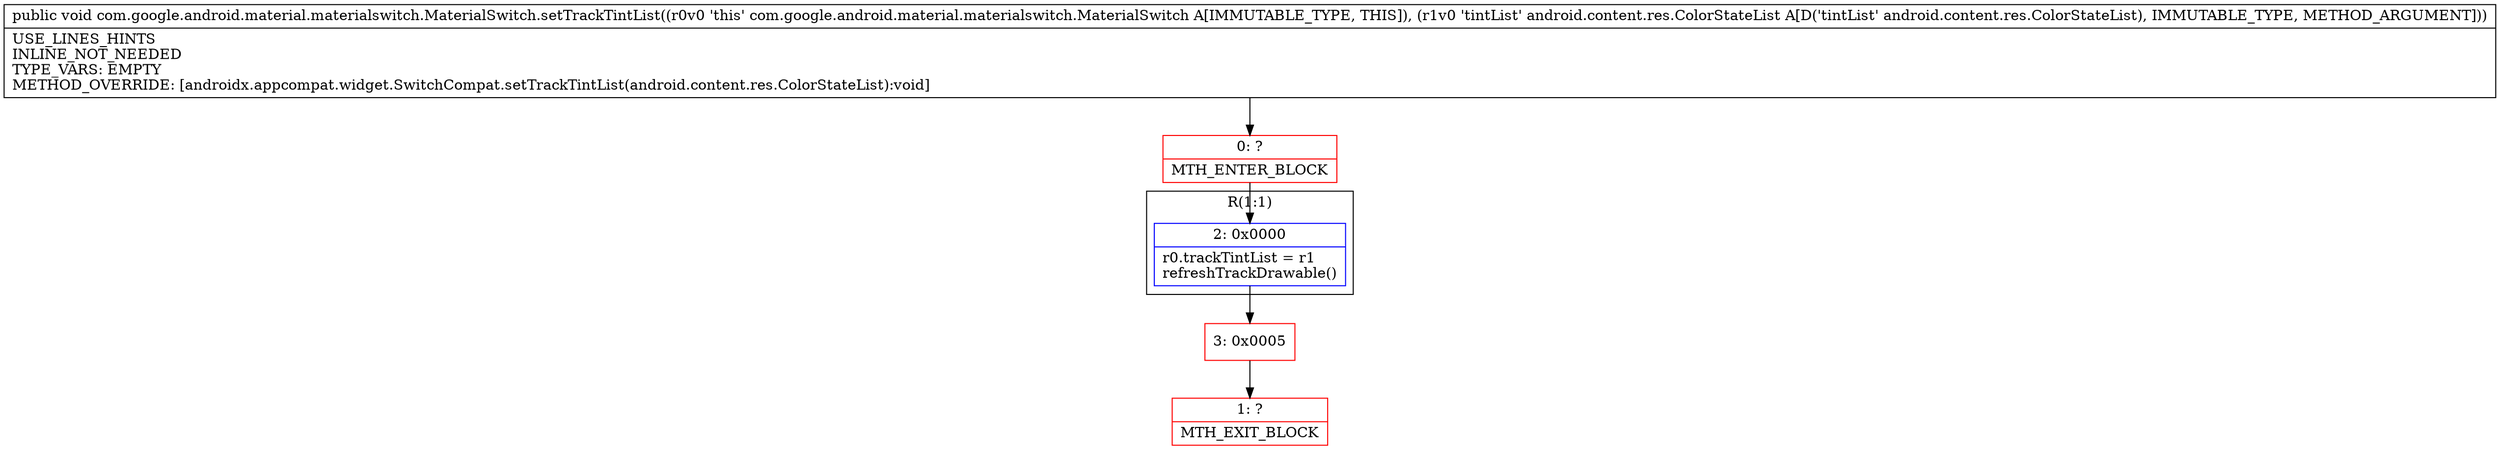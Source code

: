 digraph "CFG forcom.google.android.material.materialswitch.MaterialSwitch.setTrackTintList(Landroid\/content\/res\/ColorStateList;)V" {
subgraph cluster_Region_898468523 {
label = "R(1:1)";
node [shape=record,color=blue];
Node_2 [shape=record,label="{2\:\ 0x0000|r0.trackTintList = r1\lrefreshTrackDrawable()\l}"];
}
Node_0 [shape=record,color=red,label="{0\:\ ?|MTH_ENTER_BLOCK\l}"];
Node_3 [shape=record,color=red,label="{3\:\ 0x0005}"];
Node_1 [shape=record,color=red,label="{1\:\ ?|MTH_EXIT_BLOCK\l}"];
MethodNode[shape=record,label="{public void com.google.android.material.materialswitch.MaterialSwitch.setTrackTintList((r0v0 'this' com.google.android.material.materialswitch.MaterialSwitch A[IMMUTABLE_TYPE, THIS]), (r1v0 'tintList' android.content.res.ColorStateList A[D('tintList' android.content.res.ColorStateList), IMMUTABLE_TYPE, METHOD_ARGUMENT]))  | USE_LINES_HINTS\lINLINE_NOT_NEEDED\lTYPE_VARS: EMPTY\lMETHOD_OVERRIDE: [androidx.appcompat.widget.SwitchCompat.setTrackTintList(android.content.res.ColorStateList):void]\l}"];
MethodNode -> Node_0;Node_2 -> Node_3;
Node_0 -> Node_2;
Node_3 -> Node_1;
}

